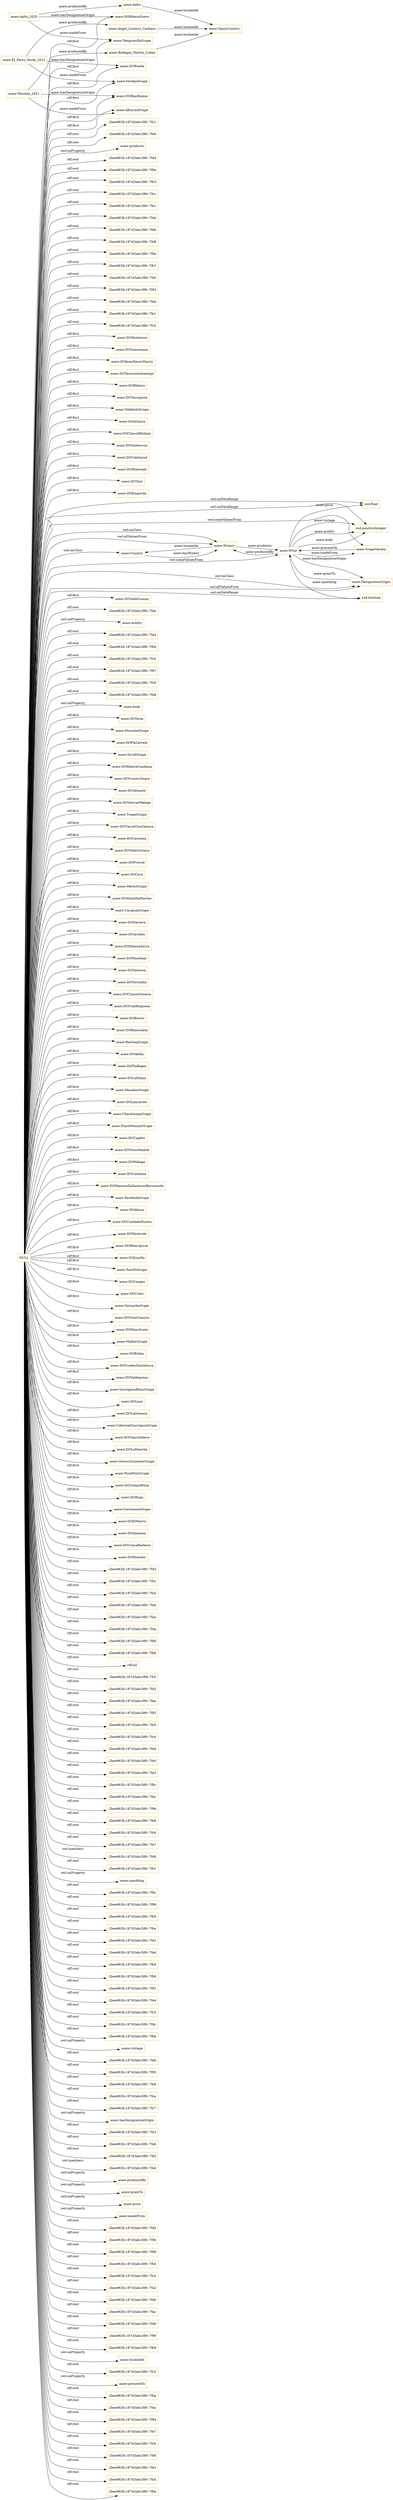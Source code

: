 digraph ar2dtool_diagram { 
rankdir=LR;
size="1501"
node [shape = rectangle, color="orange"]; "aoaw:DOMonterrei" "aoaw:DOSomontano" "aoaw:DOJerezXeresSherry" "aoaw:DOTacoronteAcentejo" "aoaw:DORibeiro" "aoaw:DOTarragona" "aoaw:NebbioloGrape" "aoaw:DOArlanza" "aoaw:DOChacoliBizkaia" "aoaw:DOValdeorras" "aoaw:DOCalatayud" "aoaw:DOMontsant" "aoaw:DOToro" "aoaw:DOEmporda" "aoaw:Country" "aoaw:DOValleGuimar" "aoaw:DORiberaDuero" "aoaw:DOYecla" "aoaw:MoscatelGrape" "aoaw:DOPlaLlevant" "aoaw:SyrahGrape" "aoaw:DORiberaGuadiana" "aoaw:DOCostersSegre" "aoaw:DOAlicante" "aoaw:DOSierrasMálaga" "aoaw:TrepatGrape" "aoaw:DOTierraVinoZamora" "aoaw:DOCarinena" "aoaw:DOValleOrotava" "aoaw:DOPriorat" "aoaw:DOCava" "aoaw:MerlotGrape" "aoaw:DOMontillaMoriles" "aoaw:CarignanGrape" "aoaw:DONavarra" "aoaw:DOArribes" "aoaw:DORibeiraSacra" "aoaw:DOMondejar" "aoaw:DOValencia" "aoaw:DOTerraAlta" "aoaw:DOChacoliGetaria" "aoaw:DOUtielRequena" "aoaw:DOBierzo" "aoaw:DORueda" "aoaw:DOBinissalem" "aoaw:RieslingGrape" "aoaw:DOAlella" "aoaw:DOPlaBages" "aoaw:DOLaPalma" "aoaw:MacabeoGrape" "aoaw:GrapeVariety" "aoaw:DOLanzarote" "aoaw:ChardonnayGrape" "aoaw:PinotMeunierGrape" "aoaw:DOCigales" "aoaw:DOVinosMadrid" "aoaw:DOMalaga" "aoaw:DOCataluna" "aoaw:DOManzanillaSanlucarBarrameda" "aoaw:Winery" "aoaw:ParelladaGrape" "aoaw:DOAbona" "aoaw:DOCondadoHuelva" "aoaw:DOMentrida" "aoaw:DORiberaJucar" "aoaw:DOJumilla" "aoaw:XarelloGrape" "aoaw:DOCangas" "aoaw:DOUcles" "aoaw:GarnachaGrape" "aoaw:AlbarinoGrape" "aoaw:DOGranCanaria" "aoaw:DOManchuela" "aoaw:MalbecGrape" "aoaw:DOBullas" "aoaw:DOYcodenDauteIsora" "aoaw:DOValdepenas" "aoaw:TempranilloGrape" "aoaw:SauvignonBlancGrape" "aoaw:DOLeon" "aoaw:DOLaGomera" "aoaw:CabernetSauvignonGrape" "aoaw:DesignationOrigin" "aoaw:DOChacoliAlava" "aoaw:DOLaMancha" "aoaw:GewurztraminerGrape" "aoaw:PinotNoirGrape" "aoaw:DOCampoBorja" "aoaw:VerdejoGrape" "aoaw:DORioja" "aoaw:DORiasBaixas" "aoaw:Wine" "aoaw:CarmenereGrape" "aoaw:DOElHierro" "aoaw:DOAlmansa" "aoaw:DOConcaBarbera" "aoaw:DOPenedes" ; /*classes style*/
	"NULL" -> "-2bee963b:187d3abc389:-7fd3" [ label = "rdf:rest" ];
	"NULL" -> "aoaw:DOYcodenDauteIsora" [ label = "rdf:first" ];
	"NULL" -> "-2bee963b:187d3abc389:-7fb2" [ label = "rdf:rest" ];
	"NULL" -> "-2bee963b:187d3abc389:-7fcb" [ label = "rdf:rest" ];
	"NULL" -> "-2bee963b:187d3abc389:-7fa0" [ label = "rdf:rest" ];
	"NULL" -> "-2bee963b:187d3abc389:-7faa" [ label = "rdf:rest" ];
	"NULL" -> "aoaw:DOChacoliGetaria" [ label = "rdf:first" ];
	"NULL" -> "-2bee963b:187d3abc389:-7fda" [ label = "rdf:rest" ];
	"NULL" -> "-2bee963b:187d3abc389:-7f9d" [ label = "rdf:rest" ];
	"NULL" -> "aoaw:ParelladaGrape" [ label = "rdf:first" ];
	"NULL" -> "-2bee963b:187d3abc389:-7fb6" [ label = "rdf:rest" ];
	"NULL" -> "rdf:nil" [ label = "rdf:rest" ];
	"NULL" -> "-2bee963b:187d3abc389:-7fcf" [ label = "rdf:rest" ];
	"NULL" -> "-2bee963b:187d3abc389:-7fd2" [ label = "rdf:rest" ];
	"NULL" -> "-2bee963b:187d3abc389:-7fae" [ label = "rdf:rest" ];
	"NULL" -> "aoaw:DOSierrasMálaga" [ label = "rdf:first" ];
	"NULL" -> "aoaw:CarignanGrape" [ label = "rdf:first" ];
	"NULL" -> "aoaw:DOLeon" [ label = "rdf:first" ];
	"NULL" -> "aoaw:SyrahGrape" [ label = "rdf:first" ];
	"NULL" -> "aoaw:DOYecla" [ label = "rdf:first" ];
	"NULL" -> "aoaw:DOElHierro" [ label = "rdf:first" ];
	"NULL" -> "aoaw:DOCostersSegre" [ label = "rdf:first" ];
	"NULL" -> "aoaw:DOUcles" [ label = "rdf:first" ];
	"NULL" -> "-2bee963b:187d3abc389:-7f92" [ label = "rdf:rest" ];
	"NULL" -> "aoaw:DOCalatayud" [ label = "rdf:first" ];
	"NULL" -> "-2bee963b:187d3abc389:-7fe5" [ label = "rdf:rest" ];
	"NULL" -> "aoaw:DOLaGomera" [ label = "rdf:first" ];
	"NULL" -> "-2bee963b:187d3abc389:-7fc4" [ label = "rdf:rest" ];
	"NULL" -> "aoaw:DOJumilla" [ label = "rdf:first" ];
	"NULL" -> "aoaw:DOUtielRequena" [ label = "rdf:first" ];
	"NULL" -> "-2bee963b:187d3abc389:-7fdd" [ label = "rdf:rest" ];
	"NULL" -> "-2bee963b:187d3abc389:-7fe0" [ label = "rdf:rest" ];
	"NULL" -> "-2bee963b:187d3abc389:-7fa3" [ label = "rdf:rest" ];
	"NULL" -> "-2bee963b:187d3abc389:-7fbc" [ label = "rdf:rest" ];
	"NULL" -> "aoaw:DORiberaGuadiana" [ label = "rdf:first" ];
	"NULL" -> "aoaw:DOTierraVinoZamora" [ label = "rdf:first" ];
	"NULL" -> "-2bee963b:187d3abc389:-7fec" [ label = "rdf:rest" ];
	"NULL" -> "aoaw:Winery" [ label = "owl:onClass" ];
	"NULL" -> "-2bee963b:187d3abc389:-7f96" [ label = "rdf:rest" ];
	"NULL" -> "aoaw:PinotMeunierGrape" [ label = "rdf:first" ];
	"NULL" -> "-2bee963b:187d3abc389:-7fe9" [ label = "rdf:rest" ];
	"NULL" -> "-2bee963b:187d3abc389:-7fc8" [ label = "rdf:rest" ];
	"NULL" -> "aoaw:MalbecGrape" [ label = "rdf:first" ];
	"NULL" -> "aoaw:PinotNoirGrape" [ label = "rdf:first" ];
	"NULL" -> "aoaw:DOEmporda" [ label = "rdf:first" ];
	"NULL" -> "-2bee963b:187d3abc389:-7fa7" [ label = "rdf:rest" ];
	"NULL" -> "aoaw:DOTacoronteAcentejo" [ label = "rdf:first" ];
	"NULL" -> "aoaw:DOVinosMadrid" [ label = "rdf:first" ];
	"NULL" -> "aoaw:DOValdeorras" [ label = "rdf:first" ];
	"NULL" -> "-2bee963b:187d3abc389:-7fd6" [ label = "owl:members" ];
	"NULL" -> "aoaw:AlbarinoGrape" [ label = "rdf:first" ];
	"NULL" -> "-2bee963b:187d3abc389:-7fb1" [ label = "rdf:rest" ];
	"NULL" -> "xsd:float" [ label = "owl:onDataRange" ];
	"NULL" -> "aoaw:DOArribes" [ label = "rdf:first" ];
	"NULL" -> "aoaw:DOCondadoHuelva" [ label = "rdf:first" ];
	"NULL" -> "aoaw:DOBinissalem" [ label = "rdf:first" ];
	"NULL" -> "aoaw:sparkling" [ label = "owl:onProperty" ];
	"NULL" -> "aoaw:DOPlaBages" [ label = "rdf:first" ];
	"NULL" -> "aoaw:DOPriorat" [ label = "rdf:first" ];
	"NULL" -> "-2bee963b:187d3abc389:-7f9c" [ label = "rdf:rest" ];
	"NULL" -> "-2bee963b:187d3abc389:-7f99" [ label = "rdf:rest" ];
	"NULL" -> "aoaw:DOBierzo" [ label = "rdf:first" ];
	"NULL" -> "xsd:boolean" [ label = "owl:onDataRange" ];
	"NULL" -> "-2bee963b:187d3abc389:-7fb5" [ label = "rdf:rest" ];
	"NULL" -> "-2bee963b:187d3abc389:-7fce" [ label = "rdf:rest" ];
	"NULL" -> "aoaw:CabernetSauvignonGrape" [ label = "rdf:first" ];
	"NULL" -> "aoaw:DORiasBaixas" [ label = "rdf:first" ];
	"NULL" -> "-2bee963b:187d3abc389:-7fd1" [ label = "rdf:rest" ];
	"NULL" -> "-2bee963b:187d3abc389:-7fad" [ label = "rdf:rest" ];
	"NULL" -> "aoaw:DOValleOrotava" [ label = "rdf:first" ];
	"NULL" -> "-2bee963b:187d3abc389:-7fb0" [ label = "rdf:rest" ];
	"NULL" -> "aoaw:DOJerezXeresSherry" [ label = "rdf:first" ];
	"NULL" -> "aoaw:DOLaMancha" [ label = "rdf:first" ];
	"NULL" -> "aoaw:DOLaPalma" [ label = "rdf:first" ];
	"NULL" -> "xsd:positiveInteger" [ label = "owl:onDataRange" ];
	"NULL" -> "aoaw:DOCigales" [ label = "rdf:first" ];
	"NULL" -> "-2bee963b:187d3abc389:-7fb9" [ label = "rdf:rest" ];
	"NULL" -> "aoaw:DOValdepenas" [ label = "rdf:first" ];
	"NULL" -> "aoaw:DOCangas" [ label = "rdf:first" ];
	"NULL" -> "-2bee963b:187d3abc389:-7f91" [ label = "rdf:rest" ];
	"NULL" -> "aoaw:DOCava" [ label = "rdf:first" ];
	"NULL" -> "-2bee963b:187d3abc389:-7fe4" [ label = "rdf:rest" ];
	"NULL" -> "-2bee963b:187d3abc389:-7fc3" [ label = "rdf:rest" ];
	"NULL" -> "-2bee963b:187d3abc389:-7fdc" [ label = "rdf:rest" ];
	"NULL" -> "aoaw:ChardonnayGrape" [ label = "rdf:first" ];
	"NULL" -> "-2bee963b:187d3abc389:-7fbb" [ label = "rdf:rest" ];
	"NULL" -> "aoaw:DOManzanillaSanlucarBarrameda" [ label = "rdf:first" ];
	"NULL" -> "aoaw:vintage" [ label = "owl:onProperty" ];
	"NULL" -> "-2bee963b:187d3abc389:-7feb" [ label = "rdf:rest" ];
	"NULL" -> "-2bee963b:187d3abc389:-7f95" [ label = "rdf:rest" ];
	"NULL" -> "-2bee963b:187d3abc389:-7fe8" [ label = "rdf:rest" ];
	"NULL" -> "-2bee963b:187d3abc389:-7fca" [ label = "rdf:rest" ];
	"NULL" -> "aoaw:MerlotGrape" [ label = "rdf:first" ];
	"NULL" -> "-2bee963b:187d3abc389:-7fc7" [ label = "rdf:rest" ];
	"NULL" -> "aoaw:hasDesignationOrigin" [ label = "owl:onProperty" ];
	"NULL" -> "-2bee963b:187d3abc389:-7fe3" [ label = "rdf:rest" ];
	"NULL" -> "-2bee963b:187d3abc389:-7fa6" [ label = "rdf:rest" ];
	"NULL" -> "-2bee963b:187d3abc389:-7fbf" [ label = "rdf:rest" ];
	"NULL" -> "aoaw:DOValencia" [ label = "rdf:first" ];
	"NULL" -> "-2bee963b:187d3abc389:-7fed" [ label = "owl:members" ];
	"NULL" -> "aoaw:DOCarinena" [ label = "rdf:first" ];
	"NULL" -> "aoaw:GarnachaGrape" [ label = "rdf:first" ];
	"NULL" -> "aoaw:NebbioloGrape" [ label = "rdf:first" ];
	"NULL" -> "aoaw:DOMontsant" [ label = "rdf:first" ];
	"NULL" -> "aoaw:RieslingGrape" [ label = "rdf:first" ];
	"NULL" -> "aoaw:DOMontillaMoriles" [ label = "rdf:first" ];
	"NULL" -> "aoaw:DOMonterrei" [ label = "rdf:first" ];
	"NULL" -> "aoaw:DOAlella" [ label = "rdf:first" ];
	"NULL" -> "aoaw:producedBy" [ label = "owl:onProperty" ];
	"NULL" -> "aoaw:DORiberaDuero" [ label = "rdf:first" ];
	"NULL" -> "aoaw:grantTo" [ label = "owl:onProperty" ];
	"NULL" -> "aoaw:price" [ label = "owl:onProperty" ];
	"NULL" -> "aoaw:madeFrom" [ label = "owl:onProperty" ];
	"NULL" -> "aoaw:XarelloGrape" [ label = "rdf:first" ];
	"NULL" -> "-2bee963b:187d3abc389:-7fd5" [ label = "rdf:rest" ];
	"NULL" -> "-2bee963b:187d3abc389:-7f9b" [ label = "rdf:rest" ];
	"NULL" -> "-2bee963b:187d3abc389:-7f98" [ label = "rdf:rest" ];
	"NULL" -> "aoaw:DONavarra" [ label = "rdf:first" ];
	"NULL" -> "-2bee963b:187d3abc389:-7fb4" [ label = "rdf:rest" ];
	"NULL" -> "-2bee963b:187d3abc389:-7fcd" [ label = "rdf:rest" ];
	"NULL" -> "-2bee963b:187d3abc389:-7fa2" [ label = "rdf:rest" ];
	"NULL" -> "-2bee963b:187d3abc389:-7fd0" [ label = "rdf:rest" ];
	"NULL" -> "-2bee963b:187d3abc389:-7fac" [ label = "rdf:rest" ];
	"NULL" -> "aoaw:DORueda" [ label = "rdf:first" ];
	"NULL" -> "aoaw:DOMondejar" [ label = "rdf:first" ];
	"NULL" -> "aoaw:DOManchuela" [ label = "rdf:first" ];
	"NULL" -> "aoaw:DesignationOrigin" [ label = "owl:onClass" ];
	"NULL" -> "aoaw:DOMentrida" [ label = "rdf:first" ];
	"NULL" -> "-2bee963b:187d3abc389:-7fd9" [ label = "rdf:rest" ];
	"NULL" -> "-2bee963b:187d3abc389:-7f9f" [ label = "rdf:rest" ];
	"NULL" -> "-2bee963b:187d3abc389:-7fb8" [ label = "rdf:rest" ];
	"NULL" -> "aoaw:DORibeiraSacra" [ label = "rdf:first" ];
	"NULL" -> "aoaw:DOAlmansa" [ label = "rdf:first" ];
	"NULL" -> "aoaw:DOMalaga" [ label = "rdf:first" ];
	"NULL" -> "aoaw:locatedAt" [ label = "owl:onProperty" ];
	"NULL" -> "-2bee963b:187d3abc389:-7fc2" [ label = "rdf:rest" ];
	"NULL" -> "aoaw:GrapeVariety" [ label = "owl:someValuesFrom" ];
	"NULL" -> "aoaw:DOLanzarote" [ label = "rdf:first" ];
	"NULL" -> "aoaw:presentOn" [ label = "owl:onProperty" ];
	"NULL" -> "-2bee963b:187d3abc389:-7fba" [ label = "rdf:rest" ];
	"NULL" -> "aoaw:MoscatelGrape" [ label = "rdf:first" ];
	"NULL" -> "-2bee963b:187d3abc389:-7fea" [ label = "rdf:rest" ];
	"NULL" -> "-2bee963b:187d3abc389:-7f94" [ label = "rdf:rest" ];
	"NULL" -> "-2bee963b:187d3abc389:-7fe7" [ label = "rdf:rest" ];
	"NULL" -> "aoaw:GewurztraminerGrape" [ label = "rdf:first" ];
	"NULL" -> "-2bee963b:187d3abc389:-7fc6" [ label = "rdf:rest" ];
	"NULL" -> "aoaw:DOValleGuimar" [ label = "rdf:first" ];
	"NULL" -> "aoaw:DOChacoliBizkaia" [ label = "rdf:first" ];
	"NULL" -> "-2bee963b:187d3abc389:-7fdf" [ label = "rdf:rest" ];
	"NULL" -> "aoaw:DOAlicante" [ label = "rdf:first" ];
	"NULL" -> "-2bee963b:187d3abc389:-7fe2" [ label = "rdf:rest" ];
	"NULL" -> "-2bee963b:187d3abc389:-7fa5" [ label = "rdf:rest" ];
	"NULL" -> "-2bee963b:187d3abc389:-7fbe" [ label = "rdf:rest" ];
	"NULL" -> "-2bee963b:187d3abc389:-7fc1" [ label = "rdf:rest" ];
	"NULL" -> "aoaw:Wine" [ label = "owl:someValuesFrom" ];
	"NULL" -> "aoaw:Winery" [ label = "owl:allValuesFrom" ];
	"NULL" -> "aoaw:DORiberaJucar" [ label = "rdf:first" ];
	"NULL" -> "-2bee963b:187d3abc389:-7fa9" [ label = "rdf:rest" ];
	"NULL" -> "aoaw:produces" [ label = "owl:onProperty" ];
	"NULL" -> "aoaw:DOCataluna" [ label = "rdf:first" ];
	"NULL" -> "-2bee963b:187d3abc389:-7fd4" [ label = "rdf:rest" ];
	"NULL" -> "-2bee963b:187d3abc389:-7f9a" [ label = "rdf:rest" ];
	"NULL" -> "-2bee963b:187d3abc389:-7fb3" [ label = "rdf:rest" ];
	"NULL" -> "aoaw:TrepatGrape" [ label = "rdf:first" ];
	"NULL" -> "-2bee963b:187d3abc389:-7fcc" [ label = "rdf:rest" ];
	"NULL" -> "-2bee963b:187d3abc389:-7fa1" [ label = "rdf:rest" ];
	"NULL" -> "-2bee963b:187d3abc389:-7fab" [ label = "rdf:rest" ];
	"NULL" -> "aoaw:TempranilloGrape" [ label = "rdf:first" ];
	"NULL" -> "-2bee963b:187d3abc389:-7fdb" [ label = "rdf:rest" ];
	"NULL" -> "aoaw:DesignationOrigin" [ label = "owl:allValuesFrom" ];
	"NULL" -> "-2bee963b:187d3abc389:-7fd8" [ label = "rdf:rest" ];
	"NULL" -> "-2bee963b:187d3abc389:-7f9e" [ label = "rdf:rest" ];
	"NULL" -> "-2bee963b:187d3abc389:-7fb7" [ label = "rdf:rest" ];
	"NULL" -> "aoaw:DOCampoBorja" [ label = "rdf:first" ];
	"NULL" -> "-2bee963b:187d3abc389:-7faf" [ label = "rdf:rest" ];
	"NULL" -> "aoaw:Country" [ label = "owl:onClass" ];
	"NULL" -> "aoaw:DOToro" [ label = "rdf:first" ];
	"NULL" -> "-2bee963b:187d3abc389:-7f93" [ label = "rdf:rest" ];
	"NULL" -> "aoaw:VerdejoGrape" [ label = "rdf:first" ];
	"NULL" -> "-2bee963b:187d3abc389:-7fe6" [ label = "rdf:rest" ];
	"NULL" -> "aoaw:SauvignonBlancGrape" [ label = "rdf:first" ];
	"NULL" -> "-2bee963b:187d3abc389:-7fe1" [ label = "rdf:rest" ];
	"NULL" -> "aoaw:DOPenedes" [ label = "rdf:first" ];
	"NULL" -> "-2bee963b:187d3abc389:-7fc5" [ label = "rdf:rest" ];
	"NULL" -> "aoaw:DOBullas" [ label = "rdf:first" ];
	"NULL" -> "aoaw:DOConcaBarbera" [ label = "rdf:first" ];
	"NULL" -> "aoaw:DOTarragona" [ label = "rdf:first" ];
	"NULL" -> "-2bee963b:187d3abc389:-7fde" [ label = "rdf:rest" ];
	"NULL" -> "aoaw:acidity" [ label = "owl:onProperty" ];
	"NULL" -> "aoaw:DOPlaLlevant" [ label = "rdf:first" ];
	"NULL" -> "-2bee963b:187d3abc389:-7fa4" [ label = "rdf:rest" ];
	"NULL" -> "aoaw:DOChacoliAlava" [ label = "rdf:first" ];
	"NULL" -> "-2bee963b:187d3abc389:-7fbd" [ label = "rdf:rest" ];
	"NULL" -> "-2bee963b:187d3abc389:-7fc0" [ label = "rdf:rest" ];
	"NULL" -> "-2bee963b:187d3abc389:-7f97" [ label = "rdf:rest" ];
	"NULL" -> "aoaw:DOAbona" [ label = "rdf:first" ];
	"NULL" -> "aoaw:DOSomontano" [ label = "rdf:first" ];
	"NULL" -> "aoaw:DOArlanza" [ label = "rdf:first" ];
	"NULL" -> "-2bee963b:187d3abc389:-7fc9" [ label = "rdf:rest" ];
	"NULL" -> "aoaw:DORioja" [ label = "rdf:first" ];
	"NULL" -> "-2bee963b:187d3abc389:-7fa8" [ label = "rdf:rest" ];
	"NULL" -> "aoaw:body" [ label = "owl:onProperty" ];
	"NULL" -> "aoaw:DOTerraAlta" [ label = "rdf:first" ];
	"NULL" -> "aoaw:MacabeoGrape" [ label = "rdf:first" ];
	"NULL" -> "aoaw:DORibeiro" [ label = "rdf:first" ];
	"NULL" -> "aoaw:CarmenereGrape" [ label = "rdf:first" ];
	"NULL" -> "aoaw:DOGranCanaria" [ label = "rdf:first" ];
	"aoaw:Angel_Lorenzo_Cachazo" -> "aoaw:SpainCountry" [ label = "aoaw:locatedAt" ];
	"aoaw:Bodegas_Martin_Codax" -> "aoaw:SpainCountry" [ label = "aoaw:locatedAt" ];
	"aoaw:Aalto_2020" -> "aoaw:TempranilloGrape" [ label = "aoaw:madeFrom" ];
	"aoaw:Aalto_2020" -> "aoaw:DORiberaDuero" [ label = "aoaw:hasDesignationOrigin" ];
	"aoaw:Aalto_2020" -> "aoaw:Aalto" [ label = "aoaw:producedBy" ];
	"aoaw:Marieta_2021" -> "aoaw:AlbarinoGrape" [ label = "aoaw:madeFrom" ];
	"aoaw:Marieta_2021" -> "aoaw:Bodegas_Martin_Codax" [ label = "aoaw:producedBy" ];
	"aoaw:Marieta_2021" -> "aoaw:DORiasBaixas" [ label = "aoaw:hasDesignationOrigin" ];
	"aoaw:El_Perro_Verde_2021" -> "aoaw:Angel_Lorenzo_Cachazo" [ label = "aoaw:producedBy" ];
	"aoaw:El_Perro_Verde_2021" -> "aoaw:VerdejoGrape" [ label = "aoaw:madeFrom" ];
	"aoaw:El_Perro_Verde_2021" -> "aoaw:DORueda" [ label = "aoaw:hasDesignationOrigin" ];
	"aoaw:Aalto" -> "aoaw:SpainCountry" [ label = "aoaw:locatedAt" ];
	"aoaw:Wine" -> "aoaw:DesignationOrigin" [ label = "aoaw:hasDesignationOrigin" ];
	"aoaw:Wine" -> "xsd:positiveInteger" [ label = "aoaw:vintage" ];
	"aoaw:GrapeVariety" -> "aoaw:Wine" [ label = "aoaw:presentOn" ];
	"aoaw:Country" -> "aoaw:Winery" [ label = "aoaw:hasWinery" ];
	"aoaw:Wine" -> "xsd:boolean" [ label = "aoaw:sparkling" ];
	"aoaw:Wine" -> "xsd:positiveInteger" [ label = "aoaw:acidity" ];
	"aoaw:Wine" -> "xsd:positiveInteger" [ label = "aoaw:body" ];
	"aoaw:Winery" -> "aoaw:Wine" [ label = "aoaw:produces" ];
	"aoaw:DesignationOrigin" -> "aoaw:Wine" [ label = "aoaw:grantTo" ];
	"aoaw:Winery" -> "aoaw:Country" [ label = "aoaw:locatedAt" ];
	"aoaw:Wine" -> "aoaw:Winery" [ label = "aoaw:producedBy" ];
	"aoaw:Wine" -> "aoaw:GrapeVariety" [ label = "aoaw:madeFrom" ];
	"aoaw:Wine" -> "xsd:float" [ label = "aoaw:price" ];

}
